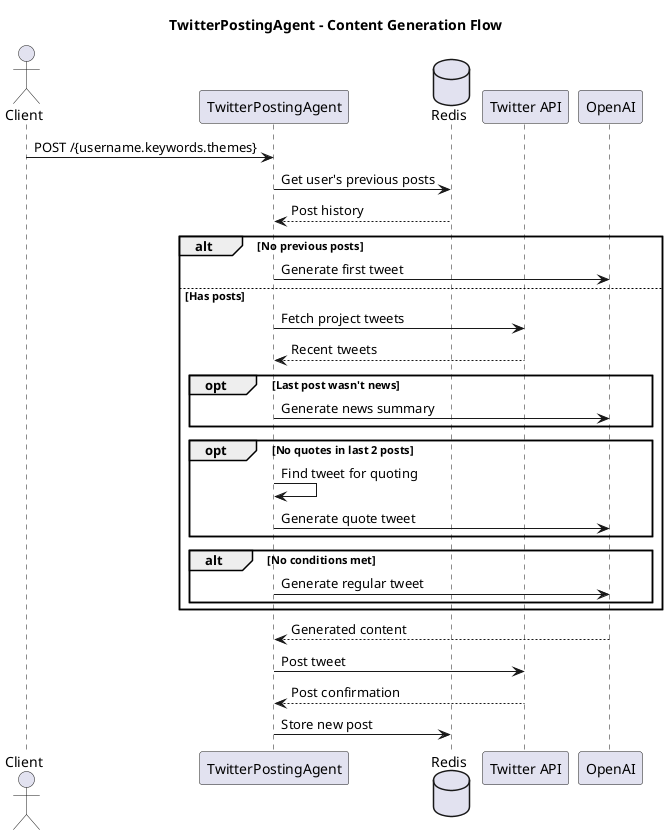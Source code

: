 @startuml
title TwitterPostingAgent - Content Generation Flow

actor "Client" as Client
participant "TwitterPostingAgent" as Agent
database "Redis" as Redis
participant "Twitter API" as Twitter
participant "OpenAI" as OpenAI

Client -> Agent: POST /{username.keywords.themes}
Agent -> Redis: Get user's previous posts
Redis --> Agent: Post history

alt No previous posts
    Agent -> OpenAI: Generate first tweet
else Has posts
    Agent -> Twitter: Fetch project tweets
    Twitter --> Agent: Recent tweets
    
    opt Last post wasn't news
        Agent -> OpenAI: Generate news summary
    end
    
    opt No quotes in last 2 posts
        Agent -> Agent: Find tweet for quoting
        Agent -> OpenAI: Generate quote tweet
    end
    
    alt No conditions met
        Agent -> OpenAI: Generate regular tweet
    end
end

OpenAI --> Agent: Generated content
Agent -> Twitter: Post tweet
Twitter --> Agent: Post confirmation
Agent -> Redis: Store new post
@enduml